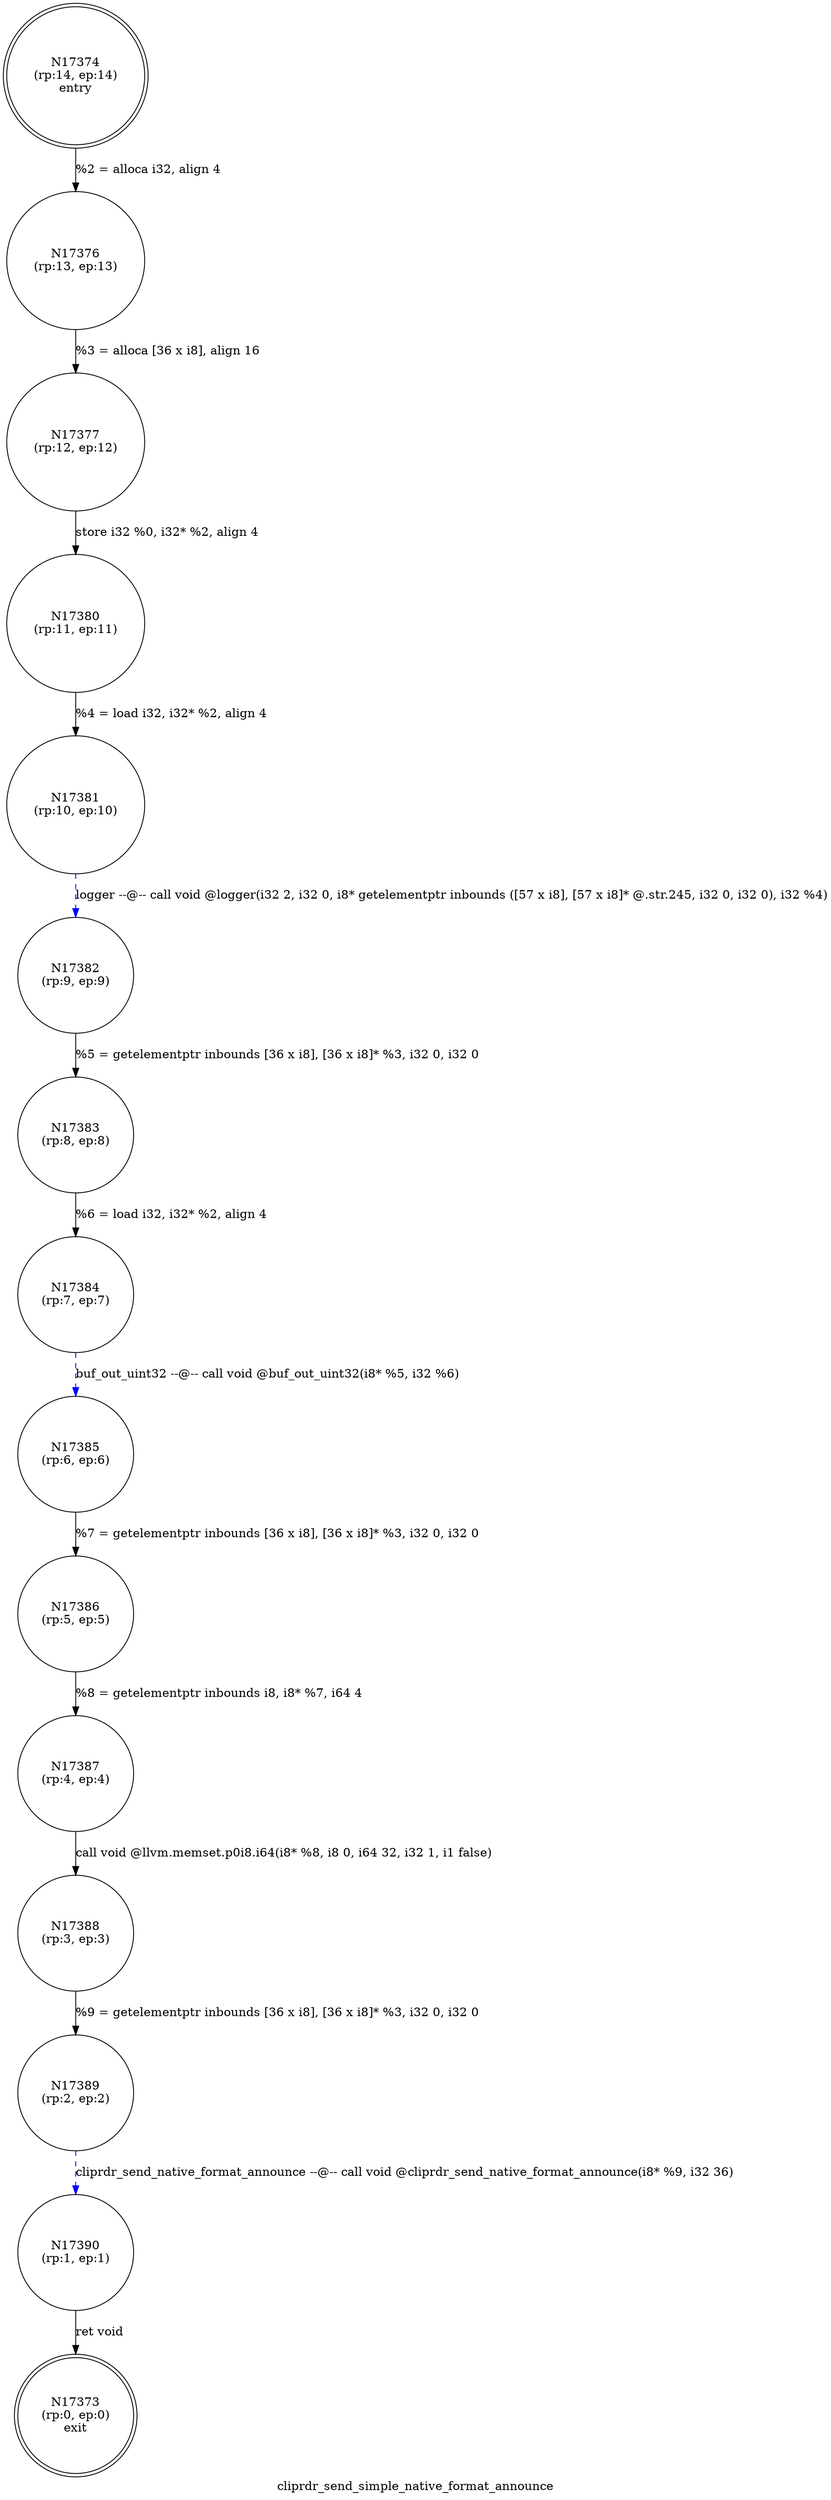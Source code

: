 digraph cliprdr_send_simple_native_format_announce {
label="cliprdr_send_simple_native_format_announce"
17373 [label="N17373\n(rp:0, ep:0)\nexit", shape="doublecircle"]
17374 [label="N17374\n(rp:14, ep:14)\nentry", shape="doublecircle"]
17374 -> 17376 [label="%2 = alloca i32, align 4"]
17376 [label="N17376\n(rp:13, ep:13)", shape="circle"]
17376 -> 17377 [label="%3 = alloca [36 x i8], align 16"]
17377 [label="N17377\n(rp:12, ep:12)", shape="circle"]
17377 -> 17380 [label="store i32 %0, i32* %2, align 4"]
17380 [label="N17380\n(rp:11, ep:11)", shape="circle"]
17380 -> 17381 [label="%4 = load i32, i32* %2, align 4"]
17381 [label="N17381\n(rp:10, ep:10)", shape="circle"]
17381 -> 17382 [label="logger --@-- call void @logger(i32 2, i32 0, i8* getelementptr inbounds ([57 x i8], [57 x i8]* @.str.245, i32 0, i32 0), i32 %4)", style="dashed", color="blue"]
17382 [label="N17382\n(rp:9, ep:9)", shape="circle"]
17382 -> 17383 [label="%5 = getelementptr inbounds [36 x i8], [36 x i8]* %3, i32 0, i32 0"]
17383 [label="N17383\n(rp:8, ep:8)", shape="circle"]
17383 -> 17384 [label="%6 = load i32, i32* %2, align 4"]
17384 [label="N17384\n(rp:7, ep:7)", shape="circle"]
17384 -> 17385 [label="buf_out_uint32 --@-- call void @buf_out_uint32(i8* %5, i32 %6)", style="dashed", color="blue"]
17385 [label="N17385\n(rp:6, ep:6)", shape="circle"]
17385 -> 17386 [label="%7 = getelementptr inbounds [36 x i8], [36 x i8]* %3, i32 0, i32 0"]
17386 [label="N17386\n(rp:5, ep:5)", shape="circle"]
17386 -> 17387 [label="%8 = getelementptr inbounds i8, i8* %7, i64 4"]
17387 [label="N17387\n(rp:4, ep:4)", shape="circle"]
17387 -> 17388 [label="call void @llvm.memset.p0i8.i64(i8* %8, i8 0, i64 32, i32 1, i1 false)"]
17388 [label="N17388\n(rp:3, ep:3)", shape="circle"]
17388 -> 17389 [label="%9 = getelementptr inbounds [36 x i8], [36 x i8]* %3, i32 0, i32 0"]
17389 [label="N17389\n(rp:2, ep:2)", shape="circle"]
17389 -> 17390 [label="cliprdr_send_native_format_announce --@-- call void @cliprdr_send_native_format_announce(i8* %9, i32 36)", style="dashed", color="blue"]
17390 [label="N17390\n(rp:1, ep:1)", shape="circle"]
17390 -> 17373 [label="ret void"]
}
